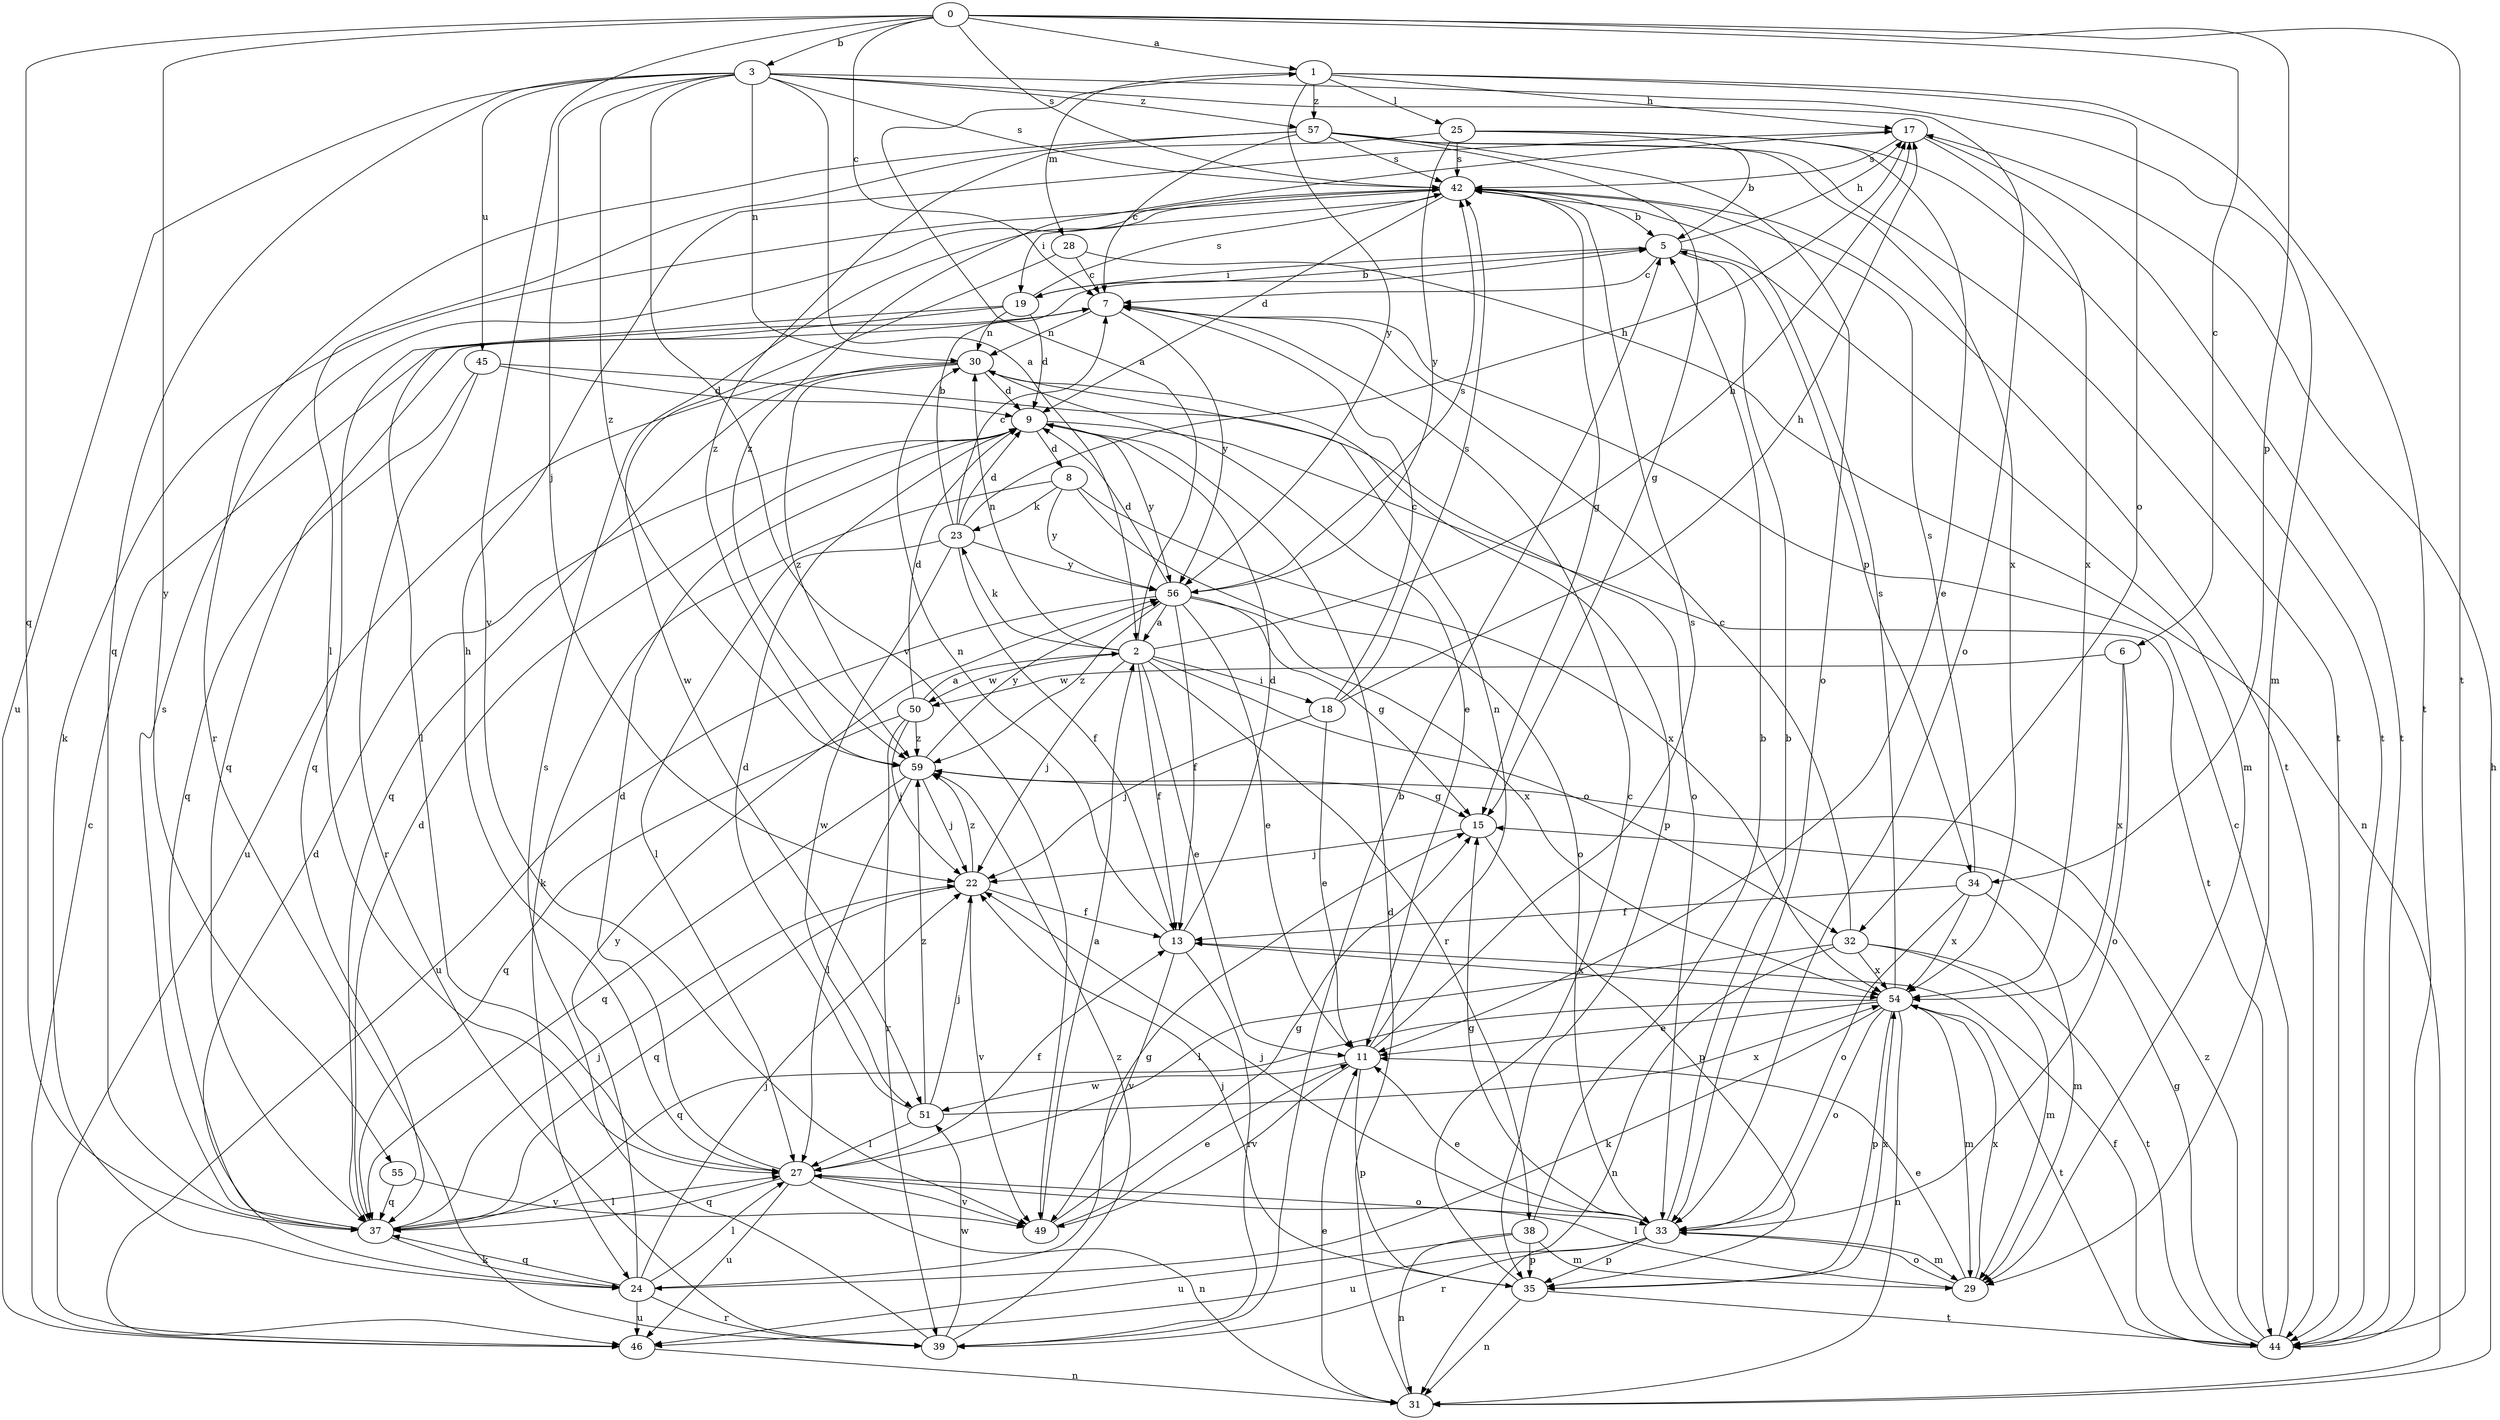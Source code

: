 strict digraph  {
0;
1;
2;
3;
5;
6;
7;
8;
9;
11;
13;
15;
17;
18;
19;
22;
23;
24;
25;
27;
28;
29;
30;
31;
32;
33;
34;
35;
37;
38;
39;
42;
44;
45;
46;
49;
50;
51;
54;
55;
56;
57;
59;
0 -> 1  [label=a];
0 -> 3  [label=b];
0 -> 6  [label=c];
0 -> 7  [label=c];
0 -> 34  [label=p];
0 -> 37  [label=q];
0 -> 42  [label=s];
0 -> 44  [label=t];
0 -> 49  [label=v];
0 -> 55  [label=y];
1 -> 17  [label=h];
1 -> 25  [label=l];
1 -> 28  [label=m];
1 -> 32  [label=o];
1 -> 44  [label=t];
1 -> 56  [label=y];
1 -> 57  [label=z];
2 -> 1  [label=a];
2 -> 11  [label=e];
2 -> 13  [label=f];
2 -> 17  [label=h];
2 -> 18  [label=i];
2 -> 22  [label=j];
2 -> 23  [label=k];
2 -> 30  [label=n];
2 -> 32  [label=o];
2 -> 38  [label=r];
2 -> 50  [label=w];
3 -> 2  [label=a];
3 -> 22  [label=j];
3 -> 29  [label=m];
3 -> 30  [label=n];
3 -> 33  [label=o];
3 -> 37  [label=q];
3 -> 42  [label=s];
3 -> 45  [label=u];
3 -> 46  [label=u];
3 -> 49  [label=v];
3 -> 57  [label=z];
3 -> 59  [label=z];
5 -> 7  [label=c];
5 -> 17  [label=h];
5 -> 19  [label=i];
5 -> 29  [label=m];
5 -> 34  [label=p];
6 -> 33  [label=o];
6 -> 50  [label=w];
6 -> 54  [label=x];
7 -> 30  [label=n];
7 -> 37  [label=q];
7 -> 56  [label=y];
8 -> 23  [label=k];
8 -> 24  [label=k];
8 -> 33  [label=o];
8 -> 54  [label=x];
8 -> 56  [label=y];
9 -> 8  [label=d];
9 -> 44  [label=t];
9 -> 56  [label=y];
11 -> 30  [label=n];
11 -> 35  [label=p];
11 -> 42  [label=s];
11 -> 49  [label=v];
11 -> 51  [label=w];
13 -> 9  [label=d];
13 -> 30  [label=n];
13 -> 39  [label=r];
13 -> 49  [label=v];
13 -> 54  [label=x];
15 -> 22  [label=j];
15 -> 35  [label=p];
17 -> 42  [label=s];
17 -> 44  [label=t];
17 -> 54  [label=x];
17 -> 59  [label=z];
18 -> 7  [label=c];
18 -> 11  [label=e];
18 -> 17  [label=h];
18 -> 22  [label=j];
18 -> 42  [label=s];
19 -> 5  [label=b];
19 -> 9  [label=d];
19 -> 27  [label=l];
19 -> 30  [label=n];
19 -> 37  [label=q];
19 -> 42  [label=s];
22 -> 13  [label=f];
22 -> 37  [label=q];
22 -> 49  [label=v];
22 -> 59  [label=z];
23 -> 5  [label=b];
23 -> 7  [label=c];
23 -> 9  [label=d];
23 -> 13  [label=f];
23 -> 17  [label=h];
23 -> 27  [label=l];
23 -> 51  [label=w];
23 -> 56  [label=y];
24 -> 9  [label=d];
24 -> 15  [label=g];
24 -> 22  [label=j];
24 -> 27  [label=l];
24 -> 37  [label=q];
24 -> 39  [label=r];
24 -> 46  [label=u];
24 -> 56  [label=y];
25 -> 5  [label=b];
25 -> 11  [label=e];
25 -> 42  [label=s];
25 -> 44  [label=t];
25 -> 56  [label=y];
25 -> 59  [label=z];
27 -> 9  [label=d];
27 -> 13  [label=f];
27 -> 17  [label=h];
27 -> 31  [label=n];
27 -> 33  [label=o];
27 -> 37  [label=q];
27 -> 46  [label=u];
27 -> 49  [label=v];
28 -> 7  [label=c];
28 -> 31  [label=n];
28 -> 51  [label=w];
29 -> 11  [label=e];
29 -> 27  [label=l];
29 -> 33  [label=o];
29 -> 54  [label=x];
30 -> 9  [label=d];
30 -> 11  [label=e];
30 -> 35  [label=p];
30 -> 37  [label=q];
30 -> 46  [label=u];
30 -> 59  [label=z];
31 -> 9  [label=d];
31 -> 11  [label=e];
31 -> 17  [label=h];
32 -> 7  [label=c];
32 -> 27  [label=l];
32 -> 29  [label=m];
32 -> 31  [label=n];
32 -> 44  [label=t];
32 -> 54  [label=x];
33 -> 5  [label=b];
33 -> 11  [label=e];
33 -> 15  [label=g];
33 -> 22  [label=j];
33 -> 29  [label=m];
33 -> 35  [label=p];
33 -> 39  [label=r];
33 -> 46  [label=u];
34 -> 13  [label=f];
34 -> 29  [label=m];
34 -> 33  [label=o];
34 -> 42  [label=s];
34 -> 54  [label=x];
35 -> 7  [label=c];
35 -> 22  [label=j];
35 -> 31  [label=n];
35 -> 44  [label=t];
35 -> 54  [label=x];
37 -> 9  [label=d];
37 -> 22  [label=j];
37 -> 24  [label=k];
37 -> 27  [label=l];
37 -> 42  [label=s];
38 -> 5  [label=b];
38 -> 29  [label=m];
38 -> 31  [label=n];
38 -> 35  [label=p];
38 -> 46  [label=u];
39 -> 5  [label=b];
39 -> 42  [label=s];
39 -> 51  [label=w];
39 -> 59  [label=z];
42 -> 5  [label=b];
42 -> 9  [label=d];
42 -> 15  [label=g];
42 -> 19  [label=i];
42 -> 24  [label=k];
42 -> 44  [label=t];
44 -> 7  [label=c];
44 -> 13  [label=f];
44 -> 15  [label=g];
44 -> 59  [label=z];
45 -> 9  [label=d];
45 -> 33  [label=o];
45 -> 37  [label=q];
45 -> 39  [label=r];
46 -> 7  [label=c];
46 -> 31  [label=n];
49 -> 2  [label=a];
49 -> 11  [label=e];
49 -> 15  [label=g];
50 -> 2  [label=a];
50 -> 9  [label=d];
50 -> 22  [label=j];
50 -> 37  [label=q];
50 -> 39  [label=r];
50 -> 59  [label=z];
51 -> 9  [label=d];
51 -> 22  [label=j];
51 -> 27  [label=l];
51 -> 54  [label=x];
51 -> 59  [label=z];
54 -> 11  [label=e];
54 -> 24  [label=k];
54 -> 29  [label=m];
54 -> 31  [label=n];
54 -> 33  [label=o];
54 -> 35  [label=p];
54 -> 37  [label=q];
54 -> 42  [label=s];
54 -> 44  [label=t];
55 -> 37  [label=q];
55 -> 49  [label=v];
56 -> 2  [label=a];
56 -> 9  [label=d];
56 -> 11  [label=e];
56 -> 13  [label=f];
56 -> 15  [label=g];
56 -> 42  [label=s];
56 -> 46  [label=u];
56 -> 54  [label=x];
56 -> 59  [label=z];
57 -> 7  [label=c];
57 -> 15  [label=g];
57 -> 27  [label=l];
57 -> 33  [label=o];
57 -> 39  [label=r];
57 -> 42  [label=s];
57 -> 44  [label=t];
57 -> 54  [label=x];
59 -> 15  [label=g];
59 -> 22  [label=j];
59 -> 27  [label=l];
59 -> 37  [label=q];
59 -> 56  [label=y];
}

